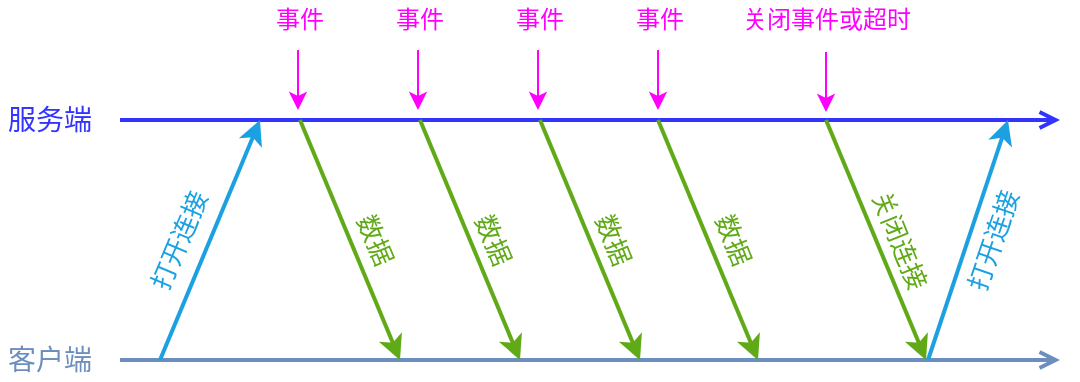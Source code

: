 <mxfile version="14.5.1" type="device"><diagram id="LaUMzRd1fGLdEQhX298r" name="Page-1"><mxGraphModel dx="1072" dy="792" grid="1" gridSize="10" guides="1" tooltips="1" connect="1" arrows="1" fold="1" page="1" pageScale="1" pageWidth="827" pageHeight="1169" math="0" shadow="0"><root><mxCell id="0"/><mxCell id="1" parent="0"/><mxCell id="VvHrXw5-h1_gWrFu2Thi-1" value="" style="endArrow=open;html=1;endFill=0;strokeWidth=2;strokeColor=#3333FF;" parent="1" edge="1"><mxGeometry width="50" height="50" relative="1" as="geometry"><mxPoint x="130" y="240" as="sourcePoint"/><mxPoint x="600" y="240" as="targetPoint"/></mxGeometry></mxCell><mxCell id="VvHrXw5-h1_gWrFu2Thi-2" value="" style="endArrow=open;html=1;endFill=0;strokeWidth=2;strokeColor=#6C8EBF;" parent="1" edge="1"><mxGeometry width="50" height="50" relative="1" as="geometry"><mxPoint x="130" y="360" as="sourcePoint"/><mxPoint x="600" y="360" as="targetPoint"/></mxGeometry></mxCell><mxCell id="VvHrXw5-h1_gWrFu2Thi-3" value="服务端" style="text;html=1;strokeColor=none;fillColor=none;align=center;verticalAlign=middle;whiteSpace=wrap;rounded=0;fontSize=14;fontFamily=Helvetica;fontColor=#3333FF;" parent="1" vertex="1"><mxGeometry x="70" y="230" width="50" height="20" as="geometry"/></mxCell><mxCell id="VvHrXw5-h1_gWrFu2Thi-4" value="客户端" style="text;html=1;strokeColor=none;fillColor=none;align=center;verticalAlign=middle;whiteSpace=wrap;rounded=0;fontSize=14;fontColor=#6C8EBF;" parent="1" vertex="1"><mxGeometry x="70" y="350" width="50" height="20" as="geometry"/></mxCell><mxCell id="VvHrXw5-h1_gWrFu2Thi-5" value="" style="endArrow=classic;html=1;strokeWidth=2;fontFamily=Helvetica;fontSize=14;fontColor=#6C8EBF;strokeColor=#1BA1E2;" parent="1" edge="1"><mxGeometry width="50" height="50" relative="1" as="geometry"><mxPoint x="150" y="360" as="sourcePoint"/><mxPoint x="200" y="240" as="targetPoint"/></mxGeometry></mxCell><mxCell id="VvHrXw5-h1_gWrFu2Thi-6" value="" style="endArrow=classic;html=1;strokeWidth=2;fontFamily=Helvetica;fontSize=14;fontColor=#6C8EBF;strokeColor=#60A917;" parent="1" edge="1"><mxGeometry width="50" height="50" relative="1" as="geometry"><mxPoint x="220" y="240" as="sourcePoint"/><mxPoint x="270" y="360" as="targetPoint"/></mxGeometry></mxCell><mxCell id="VvHrXw5-h1_gWrFu2Thi-7" value="" style="endArrow=classic;html=1;strokeWidth=2;fontFamily=Helvetica;fontSize=14;fontColor=#6C8EBF;strokeColor=#60A917;" parent="1" edge="1"><mxGeometry width="50" height="50" relative="1" as="geometry"><mxPoint x="280" y="240" as="sourcePoint"/><mxPoint x="330" y="360" as="targetPoint"/></mxGeometry></mxCell><mxCell id="VvHrXw5-h1_gWrFu2Thi-8" value="" style="endArrow=classic;html=1;strokeWidth=2;fontFamily=Helvetica;fontSize=14;fontColor=#6C8EBF;strokeColor=#1BA1E2;" parent="1" edge="1"><mxGeometry width="50" height="50" relative="1" as="geometry"><mxPoint x="534" y="360" as="sourcePoint"/><mxPoint x="574" y="240" as="targetPoint"/></mxGeometry></mxCell><mxCell id="VvHrXw5-h1_gWrFu2Thi-10" value="" style="endArrow=classic;html=1;strokeWidth=2;fontFamily=Helvetica;fontSize=14;fontColor=#6C8EBF;strokeColor=#60A917;" parent="1" edge="1"><mxGeometry width="50" height="50" relative="1" as="geometry"><mxPoint x="340" y="240" as="sourcePoint"/><mxPoint x="390" y="360" as="targetPoint"/></mxGeometry></mxCell><mxCell id="VvHrXw5-h1_gWrFu2Thi-11" value="打开连接" style="text;html=1;strokeColor=none;fillColor=none;align=center;verticalAlign=middle;whiteSpace=wrap;rounded=0;fontFamily=Helvetica;fontSize=13;rotation=293;fontColor=#1BA1E2;" parent="1" vertex="1"><mxGeometry x="130" y="290" width="59" height="20" as="geometry"/></mxCell><mxCell id="VvHrXw5-h1_gWrFu2Thi-14" value="数据" style="text;html=1;strokeColor=none;fillColor=none;align=center;verticalAlign=middle;whiteSpace=wrap;rounded=0;fontFamily=Helvetica;fontSize=13;rotation=67;fontColor=#60A917;" parent="1" vertex="1"><mxGeometry x="238" y="290" width="40" height="20" as="geometry"/></mxCell><mxCell id="VvHrXw5-h1_gWrFu2Thi-15" value="数据" style="text;html=1;strokeColor=none;fillColor=none;align=center;verticalAlign=middle;whiteSpace=wrap;rounded=0;fontFamily=Helvetica;fontSize=13;rotation=67;fontColor=#60A917;" parent="1" vertex="1"><mxGeometry x="297" y="290" width="40" height="20" as="geometry"/></mxCell><mxCell id="VvHrXw5-h1_gWrFu2Thi-16" value="数据" style="text;html=1;strokeColor=none;fillColor=none;align=center;verticalAlign=middle;whiteSpace=wrap;rounded=0;fontFamily=Helvetica;fontSize=13;rotation=68;fontColor=#60A917;" parent="1" vertex="1"><mxGeometry x="357" y="290" width="40" height="20" as="geometry"/></mxCell><mxCell id="bQ7K9YeRQvhYQ8LRGQjK-2" value="" style="endArrow=classic;html=1;strokeWidth=2;fontFamily=Helvetica;fontSize=14;fontColor=#6C8EBF;strokeColor=#60A917;" edge="1" parent="1"><mxGeometry width="50" height="50" relative="1" as="geometry"><mxPoint x="399" y="240" as="sourcePoint"/><mxPoint x="449" y="360" as="targetPoint"/></mxGeometry></mxCell><mxCell id="bQ7K9YeRQvhYQ8LRGQjK-3" value="" style="endArrow=classic;html=1;strokeWidth=2;fontFamily=Helvetica;fontSize=14;fontColor=#6C8EBF;strokeColor=#60A917;" edge="1" parent="1"><mxGeometry width="50" height="50" relative="1" as="geometry"><mxPoint x="483" y="240" as="sourcePoint"/><mxPoint x="533" y="360" as="targetPoint"/></mxGeometry></mxCell><mxCell id="bQ7K9YeRQvhYQ8LRGQjK-4" value="数据" style="text;html=1;strokeColor=none;fillColor=none;align=center;verticalAlign=middle;whiteSpace=wrap;rounded=0;fontFamily=Helvetica;fontSize=13;rotation=68;fontColor=#60A917;" vertex="1" parent="1"><mxGeometry x="417" y="290" width="40" height="20" as="geometry"/></mxCell><mxCell id="bQ7K9YeRQvhYQ8LRGQjK-5" value="关闭连接" style="text;html=1;strokeColor=none;fillColor=none;align=center;verticalAlign=middle;whiteSpace=wrap;rounded=0;fontFamily=Helvetica;fontSize=13;rotation=68;fontColor=#60A917;" vertex="1" parent="1"><mxGeometry x="490" y="290" width="60" height="20" as="geometry"/></mxCell><mxCell id="bQ7K9YeRQvhYQ8LRGQjK-6" value="打开连接" style="text;html=1;strokeColor=none;fillColor=none;align=center;verticalAlign=middle;whiteSpace=wrap;rounded=0;fontFamily=Helvetica;fontSize=13;rotation=289;fontColor=#1BA1E2;" vertex="1" parent="1"><mxGeometry x="537" y="290" width="59" height="20" as="geometry"/></mxCell><mxCell id="bQ7K9YeRQvhYQ8LRGQjK-7" value="" style="endArrow=classic;html=1;fontColor=#3333FF;strokeColor=#FF00FF;" edge="1" parent="1"><mxGeometry width="50" height="50" relative="1" as="geometry"><mxPoint x="219" y="205" as="sourcePoint"/><mxPoint x="219" y="235" as="targetPoint"/></mxGeometry></mxCell><mxCell id="bQ7K9YeRQvhYQ8LRGQjK-8" value="事件" style="text;html=1;strokeColor=none;fillColor=none;align=center;verticalAlign=middle;whiteSpace=wrap;rounded=0;fontColor=#FF00FF;" vertex="1" parent="1"><mxGeometry x="200" y="180" width="40" height="20" as="geometry"/></mxCell><mxCell id="bQ7K9YeRQvhYQ8LRGQjK-9" value="" style="endArrow=classic;html=1;fontColor=#3333FF;strokeColor=#FF00FF;" edge="1" parent="1"><mxGeometry width="50" height="50" relative="1" as="geometry"><mxPoint x="279" y="205" as="sourcePoint"/><mxPoint x="279" y="235" as="targetPoint"/></mxGeometry></mxCell><mxCell id="bQ7K9YeRQvhYQ8LRGQjK-10" value="事件" style="text;html=1;strokeColor=none;fillColor=none;align=center;verticalAlign=middle;whiteSpace=wrap;rounded=0;fontColor=#FF00FF;" vertex="1" parent="1"><mxGeometry x="260" y="180" width="40" height="20" as="geometry"/></mxCell><mxCell id="bQ7K9YeRQvhYQ8LRGQjK-11" value="" style="endArrow=classic;html=1;fontColor=#3333FF;strokeColor=#FF00FF;" edge="1" parent="1"><mxGeometry width="50" height="50" relative="1" as="geometry"><mxPoint x="339" y="205" as="sourcePoint"/><mxPoint x="339" y="235" as="targetPoint"/></mxGeometry></mxCell><mxCell id="bQ7K9YeRQvhYQ8LRGQjK-12" value="事件" style="text;html=1;strokeColor=none;fillColor=none;align=center;verticalAlign=middle;whiteSpace=wrap;rounded=0;fontColor=#FF00FF;" vertex="1" parent="1"><mxGeometry x="320" y="180" width="40" height="20" as="geometry"/></mxCell><mxCell id="bQ7K9YeRQvhYQ8LRGQjK-13" value="" style="endArrow=classic;html=1;fontColor=#3333FF;strokeColor=#FF00FF;" edge="1" parent="1"><mxGeometry width="50" height="50" relative="1" as="geometry"><mxPoint x="399" y="205" as="sourcePoint"/><mxPoint x="399" y="235" as="targetPoint"/></mxGeometry></mxCell><mxCell id="bQ7K9YeRQvhYQ8LRGQjK-14" value="事件" style="text;html=1;strokeColor=none;fillColor=none;align=center;verticalAlign=middle;whiteSpace=wrap;rounded=0;fontColor=#FF00FF;" vertex="1" parent="1"><mxGeometry x="380" y="180" width="40" height="20" as="geometry"/></mxCell><mxCell id="bQ7K9YeRQvhYQ8LRGQjK-15" value="" style="endArrow=classic;html=1;fontColor=#3333FF;strokeColor=#FF00FF;" edge="1" parent="1"><mxGeometry width="50" height="50" relative="1" as="geometry"><mxPoint x="483" y="206" as="sourcePoint"/><mxPoint x="483" y="236" as="targetPoint"/></mxGeometry></mxCell><mxCell id="bQ7K9YeRQvhYQ8LRGQjK-16" value="关闭事件或超时" style="text;html=1;strokeColor=none;fillColor=none;align=center;verticalAlign=middle;whiteSpace=wrap;rounded=0;fontColor=#FF00FF;" vertex="1" parent="1"><mxGeometry x="437" y="180" width="93" height="20" as="geometry"/></mxCell></root></mxGraphModel></diagram></mxfile>